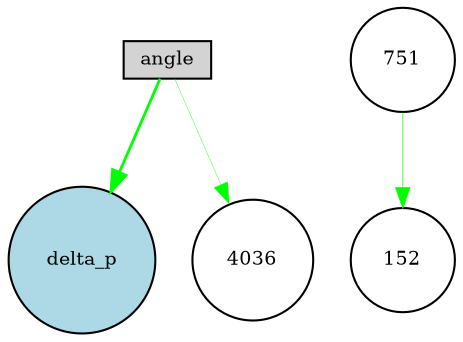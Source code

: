 digraph {
	node [fontsize=9 height=0.2 shape=circle width=0.2]
	angle [fillcolor=lightgray shape=box style=filled]
	delta_p [fillcolor=lightblue style=filled]
	4036 [fillcolor=white style=filled]
	152 [fillcolor=white style=filled]
	751 [fillcolor=white style=filled]
	angle -> delta_p [color=green penwidth=1.3256627099205474 style=solid]
	751 -> 152 [color=green penwidth=0.3302315157454126 style=solid]
	angle -> 4036 [color=green penwidth=0.1807340288535935 style=solid]
}

